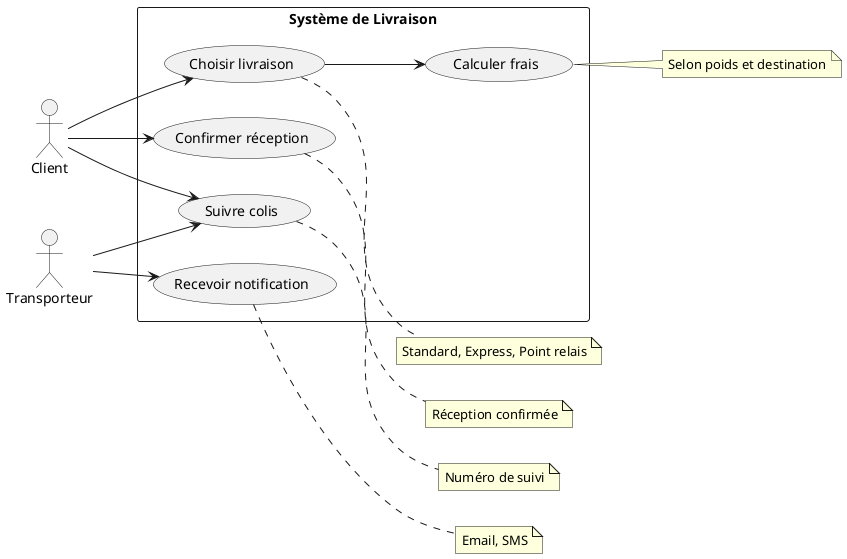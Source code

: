 @startuml Use_Case_Shipping

left to right direction
skinparam packageStyle rectangle

actor "Client" as Customer
actor "Transporteur" as Carrier

rectangle "Système de Livraison" {
    usecase "Choisir livraison" as ChooseShipping
    usecase "Calculer frais" as CalculateFees
    usecase "Suivre colis" as TrackPackage
    usecase "Recevoir notification" as ReceiveNotification
    usecase "Confirmer réception" as ConfirmDelivery
}

Customer --> ChooseShipping
Customer --> TrackPackage
Customer --> ConfirmDelivery
ChooseShipping --> CalculateFees
Carrier --> TrackPackage
Carrier --> ReceiveNotification

note right of ChooseShipping : Standard, Express, Point relais
note right of CalculateFees : Selon poids et destination
note right of TrackPackage : Numéro de suivi
note right of ReceiveNotification : Email, SMS
note right of ConfirmDelivery : Réception confirmée

@enduml 